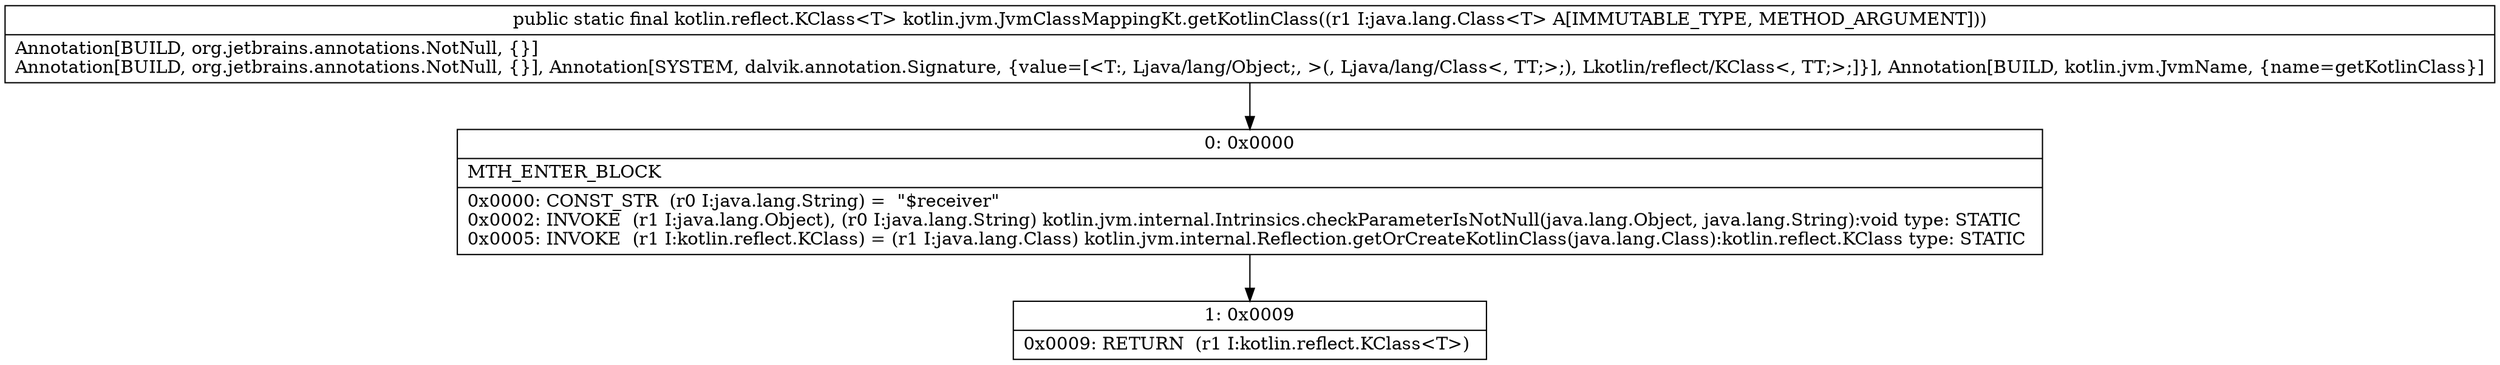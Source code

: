 digraph "CFG forkotlin.jvm.JvmClassMappingKt.getKotlinClass(Ljava\/lang\/Class;)Lkotlin\/reflect\/KClass;" {
Node_0 [shape=record,label="{0\:\ 0x0000|MTH_ENTER_BLOCK\l|0x0000: CONST_STR  (r0 I:java.lang.String) =  \"$receiver\" \l0x0002: INVOKE  (r1 I:java.lang.Object), (r0 I:java.lang.String) kotlin.jvm.internal.Intrinsics.checkParameterIsNotNull(java.lang.Object, java.lang.String):void type: STATIC \l0x0005: INVOKE  (r1 I:kotlin.reflect.KClass) = (r1 I:java.lang.Class) kotlin.jvm.internal.Reflection.getOrCreateKotlinClass(java.lang.Class):kotlin.reflect.KClass type: STATIC \l}"];
Node_1 [shape=record,label="{1\:\ 0x0009|0x0009: RETURN  (r1 I:kotlin.reflect.KClass\<T\>) \l}"];
MethodNode[shape=record,label="{public static final kotlin.reflect.KClass\<T\> kotlin.jvm.JvmClassMappingKt.getKotlinClass((r1 I:java.lang.Class\<T\> A[IMMUTABLE_TYPE, METHOD_ARGUMENT]))  | Annotation[BUILD, org.jetbrains.annotations.NotNull, \{\}]\lAnnotation[BUILD, org.jetbrains.annotations.NotNull, \{\}], Annotation[SYSTEM, dalvik.annotation.Signature, \{value=[\<T:, Ljava\/lang\/Object;, \>(, Ljava\/lang\/Class\<, TT;\>;), Lkotlin\/reflect\/KClass\<, TT;\>;]\}], Annotation[BUILD, kotlin.jvm.JvmName, \{name=getKotlinClass\}]\l}"];
MethodNode -> Node_0;
Node_0 -> Node_1;
}

